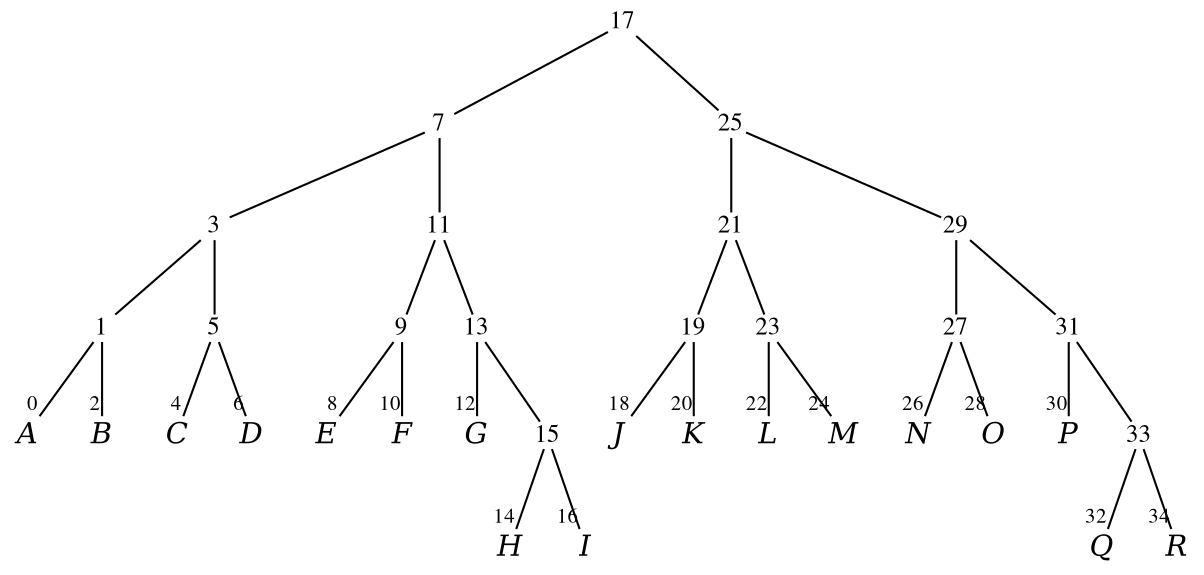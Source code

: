 
digraph vtree {

overlap=false

n17 [label="17",fontname="Times",shape="plaintext",fontsize=12,fixedsize=true,width=.2,height=.18]; 
n7 [label="7",fontname="Times",shape="plaintext",fontsize=12,fixedsize=true,width=.2,height=.18]; 
n3 [label="3",fontname="Times",shape="plaintext",fontsize=12,fixedsize=true,width=.2,height=.18]; 
n1 [label="1",fontname="Times",shape="plaintext",fontsize=12,fixedsize=true,width=.2,height=.18]; 
n0 [label="A",fontname="Times-Italic",fontsize=14,shape="plaintext",fixedsize=true,width=.25,height=.25]; 
n2 [label="B",fontname="Times-Italic",fontsize=14,shape="plaintext",fixedsize=true,width=.25,height=.25]; 
n5 [label="5",fontname="Times",shape="plaintext",fontsize=12,fixedsize=true,width=.2,height=.18]; 
n4 [label="C",fontname="Times-Italic",fontsize=14,shape="plaintext",fixedsize=true,width=.25,height=.25]; 
n6 [label="D",fontname="Times-Italic",fontsize=14,shape="plaintext",fixedsize=true,width=.25,height=.25]; 
n11 [label="11",fontname="Times",shape="plaintext",fontsize=12,fixedsize=true,width=.2,height=.18]; 
n9 [label="9",fontname="Times",shape="plaintext",fontsize=12,fixedsize=true,width=.2,height=.18]; 
n8 [label="E",fontname="Times-Italic",fontsize=14,shape="plaintext",fixedsize=true,width=.25,height=.25]; 
n10 [label="F",fontname="Times-Italic",fontsize=14,shape="plaintext",fixedsize=true,width=.25,height=.25]; 
n13 [label="13",fontname="Times",shape="plaintext",fontsize=12,fixedsize=true,width=.2,height=.18]; 
n12 [label="G",fontname="Times-Italic",fontsize=14,shape="plaintext",fixedsize=true,width=.25,height=.25]; 
n15 [label="15",fontname="Times",shape="plaintext",fontsize=12,fixedsize=true,width=.2,height=.18]; 
n14 [label="H",fontname="Times-Italic",fontsize=14,shape="plaintext",fixedsize=true,width=.25,height=.25]; 
n16 [label="I",fontname="Times-Italic",fontsize=14,shape="plaintext",fixedsize=true,width=.25,height=.25]; 
n25 [label="25",fontname="Times",shape="plaintext",fontsize=12,fixedsize=true,width=.2,height=.18]; 
n21 [label="21",fontname="Times",shape="plaintext",fontsize=12,fixedsize=true,width=.2,height=.18]; 
n19 [label="19",fontname="Times",shape="plaintext",fontsize=12,fixedsize=true,width=.2,height=.18]; 
n18 [label="J",fontname="Times-Italic",fontsize=14,shape="plaintext",fixedsize=true,width=.25,height=.25]; 
n20 [label="K",fontname="Times-Italic",fontsize=14,shape="plaintext",fixedsize=true,width=.25,height=.25]; 
n23 [label="23",fontname="Times",shape="plaintext",fontsize=12,fixedsize=true,width=.2,height=.18]; 
n22 [label="L",fontname="Times-Italic",fontsize=14,shape="plaintext",fixedsize=true,width=.25,height=.25]; 
n24 [label="M",fontname="Times-Italic",fontsize=14,shape="plaintext",fixedsize=true,width=.25,height=.25]; 
n29 [label="29",fontname="Times",shape="plaintext",fontsize=12,fixedsize=true,width=.2,height=.18]; 
n27 [label="27",fontname="Times",shape="plaintext",fontsize=12,fixedsize=true,width=.2,height=.18]; 
n26 [label="N",fontname="Times-Italic",fontsize=14,shape="plaintext",fixedsize=true,width=.25,height=.25]; 
n28 [label="O",fontname="Times-Italic",fontsize=14,shape="plaintext",fixedsize=true,width=.25,height=.25]; 
n31 [label="31",fontname="Times",shape="plaintext",fontsize=12,fixedsize=true,width=.2,height=.18]; 
n30 [label="P",fontname="Times-Italic",fontsize=14,shape="plaintext",fixedsize=true,width=.25,height=.25]; 
n33 [label="33",fontname="Times",shape="plaintext",fontsize=12,fixedsize=true,width=.2,height=.18]; 
n32 [label="Q",fontname="Times-Italic",fontsize=14,shape="plaintext",fixedsize=true,width=.25,height=.25]; 
n34 [label="R",fontname="Times-Italic",fontsize=14,shape="plaintext",fixedsize=true,width=.25,height=.25]; 
n17->n7 [arrowhead=none];
n7->n3 [arrowhead=none];
n3->n1 [arrowhead=none];
n1->n0 [headclip=true,arrowhead=none,headlabel="0",labelfontname="Times",labelfontsize=10];
n1->n2 [headclip=true,arrowhead=none,headlabel="2",labelfontname="Times",labelfontsize=10];
n3->n5 [arrowhead=none];
n5->n4 [headclip=true,arrowhead=none,headlabel="4",labelfontname="Times",labelfontsize=10];
n5->n6 [headclip=true,arrowhead=none,headlabel="6",labelfontname="Times",labelfontsize=10];
n7->n11 [arrowhead=none];
n11->n9 [arrowhead=none];
n9->n8 [headclip=true,arrowhead=none,headlabel="8",labelfontname="Times",labelfontsize=10];
n9->n10 [headclip=true,arrowhead=none,headlabel="10",labelfontname="Times",labelfontsize=10];
n11->n13 [arrowhead=none];
n13->n12 [headclip=true,arrowhead=none,headlabel="12",labelfontname="Times",labelfontsize=10];
n13->n15 [arrowhead=none];
n15->n14 [headclip=true,arrowhead=none,headlabel="14",labelfontname="Times",labelfontsize=10];
n15->n16 [headclip=true,arrowhead=none,headlabel="16",labelfontname="Times",labelfontsize=10];
n17->n25 [arrowhead=none];
n25->n21 [arrowhead=none];
n21->n19 [arrowhead=none];
n19->n18 [headclip=true,arrowhead=none,headlabel="18",labelfontname="Times",labelfontsize=10];
n19->n20 [headclip=true,arrowhead=none,headlabel="20",labelfontname="Times",labelfontsize=10];
n21->n23 [arrowhead=none];
n23->n22 [headclip=true,arrowhead=none,headlabel="22",labelfontname="Times",labelfontsize=10];
n23->n24 [headclip=true,arrowhead=none,headlabel="24",labelfontname="Times",labelfontsize=10];
n25->n29 [arrowhead=none];
n29->n27 [arrowhead=none];
n27->n26 [headclip=true,arrowhead=none,headlabel="26",labelfontname="Times",labelfontsize=10];
n27->n28 [headclip=true,arrowhead=none,headlabel="28",labelfontname="Times",labelfontsize=10];
n29->n31 [arrowhead=none];
n31->n30 [headclip=true,arrowhead=none,headlabel="30",labelfontname="Times",labelfontsize=10];
n31->n33 [arrowhead=none];
n33->n32 [headclip=true,arrowhead=none,headlabel="32",labelfontname="Times",labelfontsize=10];
n33->n34 [headclip=true,arrowhead=none,headlabel="34",labelfontname="Times",labelfontsize=10];


}
